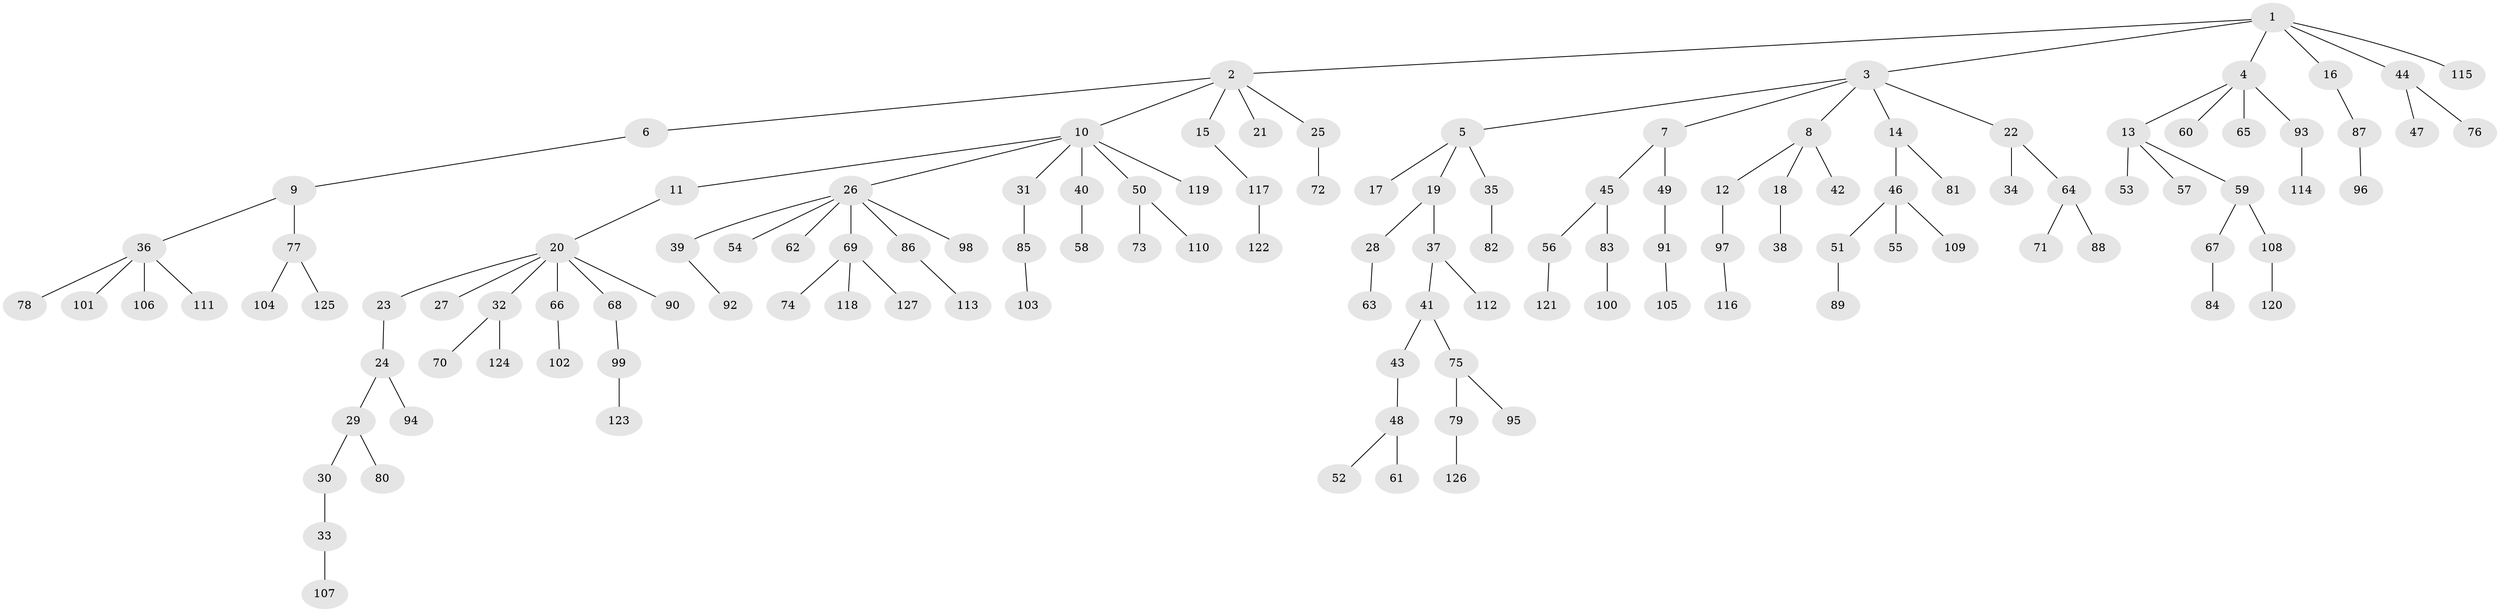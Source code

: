 // coarse degree distribution, {2: 0.15873015873015872, 1: 0.746031746031746, 4: 0.07936507936507936, 37: 0.015873015873015872}
// Generated by graph-tools (version 1.1) at 2025/56/03/04/25 21:56:29]
// undirected, 127 vertices, 126 edges
graph export_dot {
graph [start="1"]
  node [color=gray90,style=filled];
  1;
  2;
  3;
  4;
  5;
  6;
  7;
  8;
  9;
  10;
  11;
  12;
  13;
  14;
  15;
  16;
  17;
  18;
  19;
  20;
  21;
  22;
  23;
  24;
  25;
  26;
  27;
  28;
  29;
  30;
  31;
  32;
  33;
  34;
  35;
  36;
  37;
  38;
  39;
  40;
  41;
  42;
  43;
  44;
  45;
  46;
  47;
  48;
  49;
  50;
  51;
  52;
  53;
  54;
  55;
  56;
  57;
  58;
  59;
  60;
  61;
  62;
  63;
  64;
  65;
  66;
  67;
  68;
  69;
  70;
  71;
  72;
  73;
  74;
  75;
  76;
  77;
  78;
  79;
  80;
  81;
  82;
  83;
  84;
  85;
  86;
  87;
  88;
  89;
  90;
  91;
  92;
  93;
  94;
  95;
  96;
  97;
  98;
  99;
  100;
  101;
  102;
  103;
  104;
  105;
  106;
  107;
  108;
  109;
  110;
  111;
  112;
  113;
  114;
  115;
  116;
  117;
  118;
  119;
  120;
  121;
  122;
  123;
  124;
  125;
  126;
  127;
  1 -- 2;
  1 -- 3;
  1 -- 4;
  1 -- 16;
  1 -- 44;
  1 -- 115;
  2 -- 6;
  2 -- 10;
  2 -- 15;
  2 -- 21;
  2 -- 25;
  3 -- 5;
  3 -- 7;
  3 -- 8;
  3 -- 14;
  3 -- 22;
  4 -- 13;
  4 -- 60;
  4 -- 65;
  4 -- 93;
  5 -- 17;
  5 -- 19;
  5 -- 35;
  6 -- 9;
  7 -- 45;
  7 -- 49;
  8 -- 12;
  8 -- 18;
  8 -- 42;
  9 -- 36;
  9 -- 77;
  10 -- 11;
  10 -- 26;
  10 -- 31;
  10 -- 40;
  10 -- 50;
  10 -- 119;
  11 -- 20;
  12 -- 97;
  13 -- 53;
  13 -- 57;
  13 -- 59;
  14 -- 46;
  14 -- 81;
  15 -- 117;
  16 -- 87;
  18 -- 38;
  19 -- 28;
  19 -- 37;
  20 -- 23;
  20 -- 27;
  20 -- 32;
  20 -- 66;
  20 -- 68;
  20 -- 90;
  22 -- 34;
  22 -- 64;
  23 -- 24;
  24 -- 29;
  24 -- 94;
  25 -- 72;
  26 -- 39;
  26 -- 54;
  26 -- 62;
  26 -- 69;
  26 -- 86;
  26 -- 98;
  28 -- 63;
  29 -- 30;
  29 -- 80;
  30 -- 33;
  31 -- 85;
  32 -- 70;
  32 -- 124;
  33 -- 107;
  35 -- 82;
  36 -- 78;
  36 -- 101;
  36 -- 106;
  36 -- 111;
  37 -- 41;
  37 -- 112;
  39 -- 92;
  40 -- 58;
  41 -- 43;
  41 -- 75;
  43 -- 48;
  44 -- 47;
  44 -- 76;
  45 -- 56;
  45 -- 83;
  46 -- 51;
  46 -- 55;
  46 -- 109;
  48 -- 52;
  48 -- 61;
  49 -- 91;
  50 -- 73;
  50 -- 110;
  51 -- 89;
  56 -- 121;
  59 -- 67;
  59 -- 108;
  64 -- 71;
  64 -- 88;
  66 -- 102;
  67 -- 84;
  68 -- 99;
  69 -- 74;
  69 -- 118;
  69 -- 127;
  75 -- 79;
  75 -- 95;
  77 -- 104;
  77 -- 125;
  79 -- 126;
  83 -- 100;
  85 -- 103;
  86 -- 113;
  87 -- 96;
  91 -- 105;
  93 -- 114;
  97 -- 116;
  99 -- 123;
  108 -- 120;
  117 -- 122;
}
